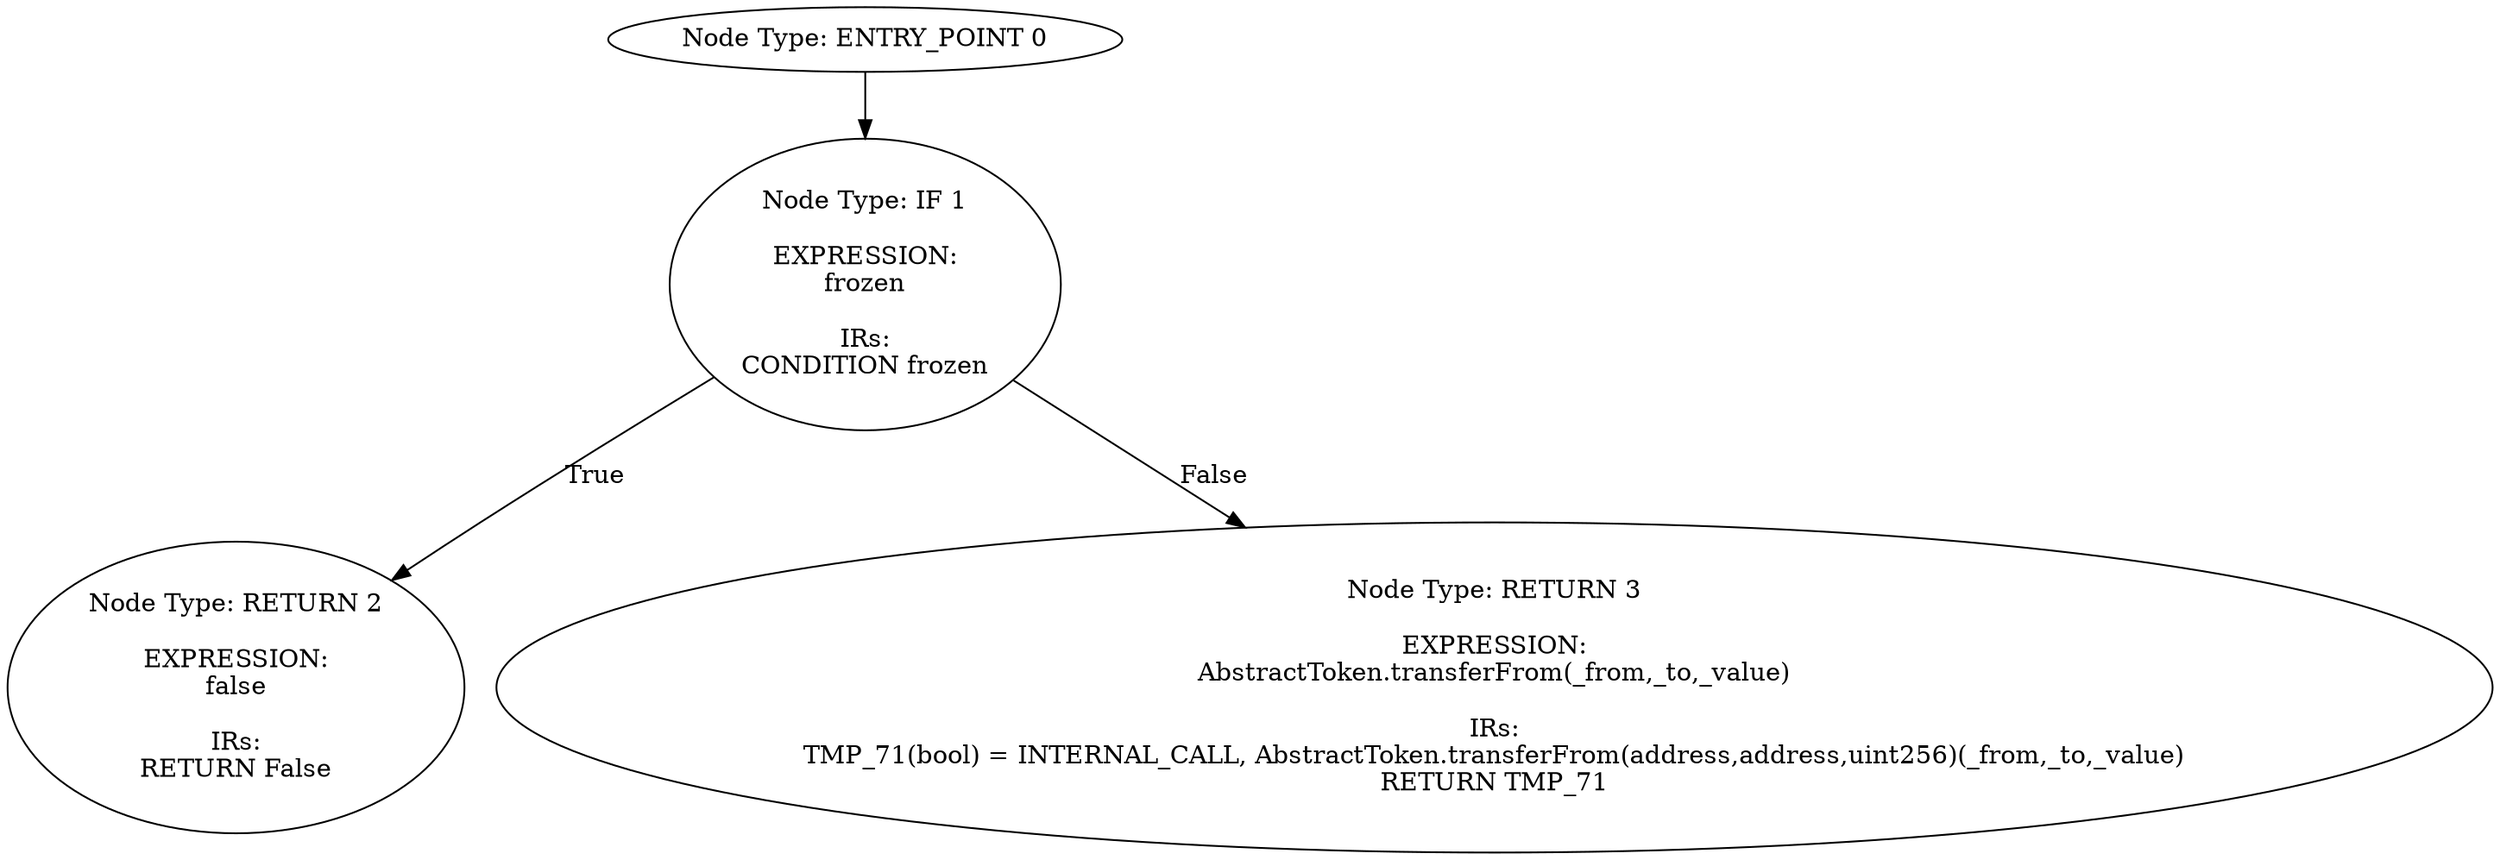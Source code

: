digraph{
0[label="Node Type: ENTRY_POINT 0
"];
0->1;
1[label="Node Type: IF 1

EXPRESSION:
frozen

IRs:
CONDITION frozen"];
1->2[label="True"];
1->3[label="False"];
2[label="Node Type: RETURN 2

EXPRESSION:
false

IRs:
RETURN False"];
3[label="Node Type: RETURN 3

EXPRESSION:
AbstractToken.transferFrom(_from,_to,_value)

IRs:
TMP_71(bool) = INTERNAL_CALL, AbstractToken.transferFrom(address,address,uint256)(_from,_to,_value)
RETURN TMP_71"];
}

